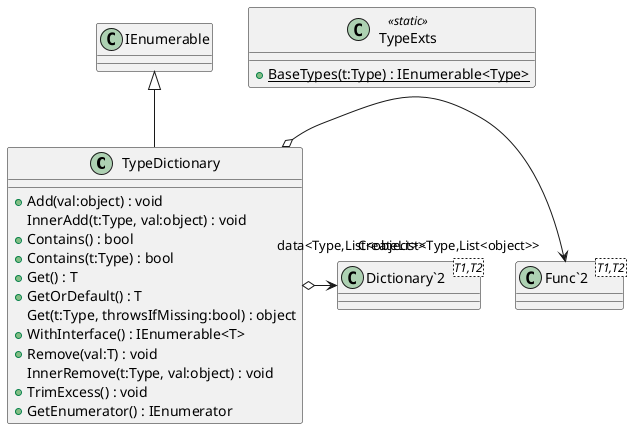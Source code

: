 @startuml
class TypeDictionary {
    + Add(val:object) : void
    InnerAdd(t:Type, val:object) : void
    + Contains() : bool
    + Contains(t:Type) : bool
    + Get() : T
    + GetOrDefault() : T
    Get(t:Type, throwsIfMissing:bool) : object
    + WithInterface() : IEnumerable<T>
    + Remove(val:T) : void
    InnerRemove(t:Type, val:object) : void
    + TrimExcess() : void
    + GetEnumerator() : IEnumerator
}
class TypeExts <<static>> {
    + {static} BaseTypes(t:Type) : IEnumerable<Type>
}
class "Func`2"<T1,T2> {
}
class "Dictionary`2"<T1,T2> {
}
IEnumerable <|-- TypeDictionary
TypeDictionary o-> "CreateList<Type,List<object>>" "Func`2"
TypeDictionary o-> "data<Type,List<object>>" "Dictionary`2"
@enduml
